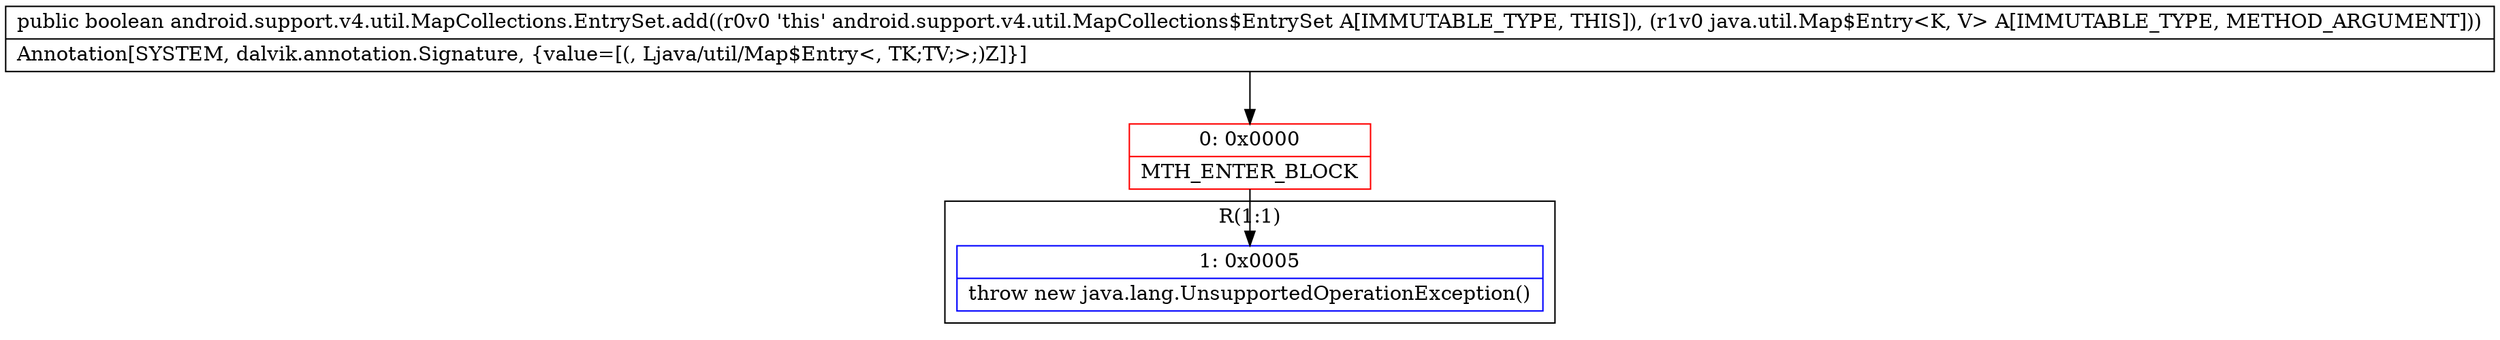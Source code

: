 digraph "CFG forandroid.support.v4.util.MapCollections.EntrySet.add(Ljava\/util\/Map$Entry;)Z" {
subgraph cluster_Region_448757173 {
label = "R(1:1)";
node [shape=record,color=blue];
Node_1 [shape=record,label="{1\:\ 0x0005|throw new java.lang.UnsupportedOperationException()\l}"];
}
Node_0 [shape=record,color=red,label="{0\:\ 0x0000|MTH_ENTER_BLOCK\l}"];
MethodNode[shape=record,label="{public boolean android.support.v4.util.MapCollections.EntrySet.add((r0v0 'this' android.support.v4.util.MapCollections$EntrySet A[IMMUTABLE_TYPE, THIS]), (r1v0 java.util.Map$Entry\<K, V\> A[IMMUTABLE_TYPE, METHOD_ARGUMENT]))  | Annotation[SYSTEM, dalvik.annotation.Signature, \{value=[(, Ljava\/util\/Map$Entry\<, TK;TV;\>;)Z]\}]\l}"];
MethodNode -> Node_0;
Node_0 -> Node_1;
}

